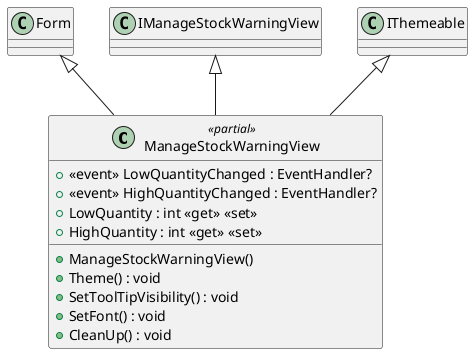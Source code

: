 @startuml
class ManageStockWarningView <<partial>> {
    +  <<event>> LowQuantityChanged : EventHandler? 
    +  <<event>> HighQuantityChanged : EventHandler? 
    + ManageStockWarningView()
    + Theme() : void
    + SetToolTipVisibility() : void
    + SetFont() : void
    + LowQuantity : int <<get>> <<set>>
    + HighQuantity : int <<get>> <<set>>
    + CleanUp() : void
}
Form <|-- ManageStockWarningView
IManageStockWarningView <|-- ManageStockWarningView
IThemeable <|-- ManageStockWarningView
@enduml

